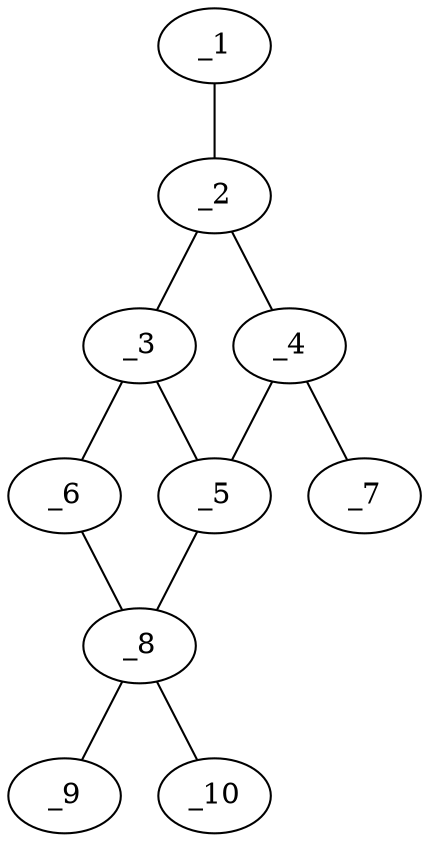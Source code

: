 graph molid174612 {
	_1	 [charge=0,
		chem=1,
		symbol="C  ",
		x=2,
		y="-1.3536"];
	_2	 [charge=0,
		chem=1,
		symbol="C  ",
		x="2.7071",
		y="-0.6464"];
	_1 -- _2	 [valence=1];
	_3	 [charge=0,
		chem=1,
		symbol="C  ",
		x="3.7071",
		y="-0.6464"];
	_2 -- _3	 [valence=1];
	_4	 [charge=0,
		chem=1,
		symbol="C  ",
		x="2.7071",
		y="0.3536"];
	_2 -- _4	 [valence=1];
	_5	 [charge=0,
		chem=1,
		symbol="C  ",
		x="3.7071",
		y="0.3536"];
	_3 -- _5	 [valence=1];
	_6	 [charge=0,
		chem=1,
		symbol="C  ",
		x="4.7071",
		y="-0.6464"];
	_3 -- _6	 [valence=1];
	_4 -- _5	 [valence=1];
	_7	 [charge=0,
		chem=2,
		symbol="O  ",
		x=2,
		y="1.0607"];
	_4 -- _7	 [valence=2];
	_8	 [charge=0,
		chem=5,
		symbol="S  ",
		x="4.7071",
		y="0.3536"];
	_5 -- _8	 [valence=1];
	_6 -- _8	 [valence=1];
	_9	 [charge=0,
		chem=2,
		symbol="O  ",
		x="5.7071",
		y="0.3536"];
	_8 -- _9	 [valence=2];
	_10	 [charge=0,
		chem=2,
		symbol="O  ",
		x="4.7071",
		y="1.3536"];
	_8 -- _10	 [valence=2];
}
